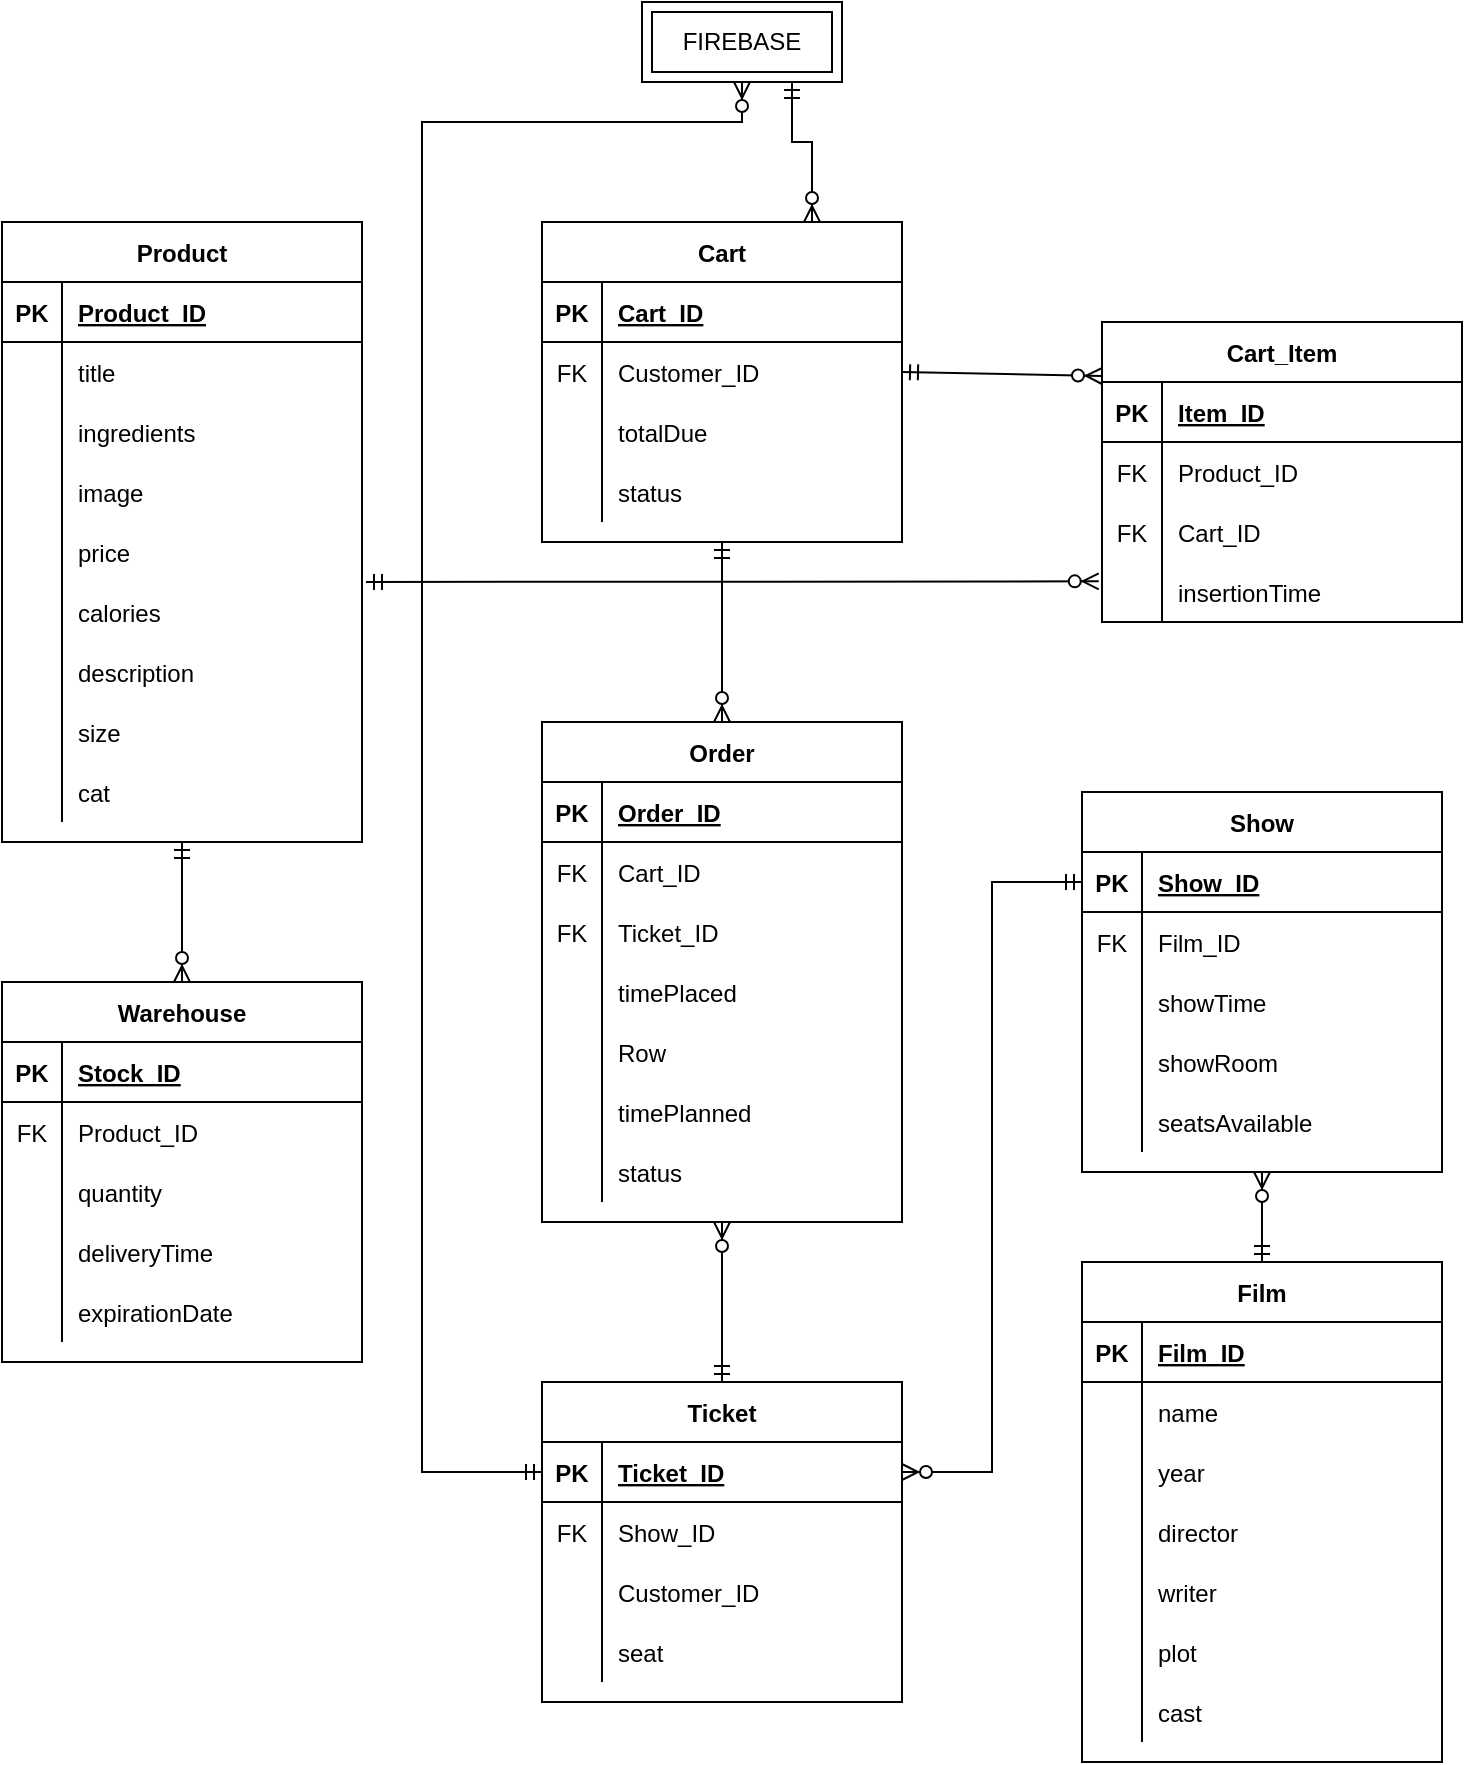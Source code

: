 <mxfile version="14.1.4" type="device"><diagram id="R2lEEEUBdFMjLlhIrx00" name="Page-1"><mxGraphModel dx="868" dy="449" grid="1" gridSize="10" guides="1" tooltips="1" connect="1" arrows="1" fold="1" page="1" pageScale="1" pageWidth="827" pageHeight="1169" math="0" shadow="0" extFonts="Permanent Marker^https://fonts.googleapis.com/css?family=Permanent+Marker"><root><mxCell id="0"/><mxCell id="1" parent="0"/><mxCell id="ehe8b1Yvi88VHSvhm_UK-1" value="Product" style="shape=table;startSize=30;container=1;collapsible=1;childLayout=tableLayout;fixedRows=1;rowLines=0;fontStyle=1;align=center;resizeLast=1;" parent="1" vertex="1"><mxGeometry x="60" y="140" width="180" height="310" as="geometry"/></mxCell><mxCell id="ehe8b1Yvi88VHSvhm_UK-2" value="" style="shape=partialRectangle;collapsible=0;dropTarget=0;pointerEvents=0;fillColor=none;top=0;left=0;bottom=1;right=0;points=[[0,0.5],[1,0.5]];portConstraint=eastwest;" parent="ehe8b1Yvi88VHSvhm_UK-1" vertex="1"><mxGeometry y="30" width="180" height="30" as="geometry"/></mxCell><mxCell id="ehe8b1Yvi88VHSvhm_UK-3" value="PK" style="shape=partialRectangle;connectable=0;fillColor=none;top=0;left=0;bottom=0;right=0;fontStyle=1;overflow=hidden;" parent="ehe8b1Yvi88VHSvhm_UK-2" vertex="1"><mxGeometry width="30" height="30" as="geometry"/></mxCell><mxCell id="ehe8b1Yvi88VHSvhm_UK-4" value="Product_ID" style="shape=partialRectangle;connectable=0;fillColor=none;top=0;left=0;bottom=0;right=0;align=left;spacingLeft=6;fontStyle=5;overflow=hidden;" parent="ehe8b1Yvi88VHSvhm_UK-2" vertex="1"><mxGeometry x="30" width="150" height="30" as="geometry"/></mxCell><mxCell id="ehe8b1Yvi88VHSvhm_UK-5" value="" style="shape=partialRectangle;collapsible=0;dropTarget=0;pointerEvents=0;fillColor=none;top=0;left=0;bottom=0;right=0;points=[[0,0.5],[1,0.5]];portConstraint=eastwest;" parent="ehe8b1Yvi88VHSvhm_UK-1" vertex="1"><mxGeometry y="60" width="180" height="30" as="geometry"/></mxCell><mxCell id="ehe8b1Yvi88VHSvhm_UK-6" value="" style="shape=partialRectangle;connectable=0;fillColor=none;top=0;left=0;bottom=0;right=0;editable=1;overflow=hidden;" parent="ehe8b1Yvi88VHSvhm_UK-5" vertex="1"><mxGeometry width="30" height="30" as="geometry"/></mxCell><mxCell id="ehe8b1Yvi88VHSvhm_UK-7" value="title" style="shape=partialRectangle;connectable=0;fillColor=none;top=0;left=0;bottom=0;right=0;align=left;spacingLeft=6;overflow=hidden;" parent="ehe8b1Yvi88VHSvhm_UK-5" vertex="1"><mxGeometry x="30" width="150" height="30" as="geometry"/></mxCell><mxCell id="ehe8b1Yvi88VHSvhm_UK-8" value="" style="shape=partialRectangle;collapsible=0;dropTarget=0;pointerEvents=0;fillColor=none;top=0;left=0;bottom=0;right=0;points=[[0,0.5],[1,0.5]];portConstraint=eastwest;" parent="ehe8b1Yvi88VHSvhm_UK-1" vertex="1"><mxGeometry y="90" width="180" height="30" as="geometry"/></mxCell><mxCell id="ehe8b1Yvi88VHSvhm_UK-9" value="" style="shape=partialRectangle;connectable=0;fillColor=none;top=0;left=0;bottom=0;right=0;editable=1;overflow=hidden;" parent="ehe8b1Yvi88VHSvhm_UK-8" vertex="1"><mxGeometry width="30" height="30" as="geometry"/></mxCell><mxCell id="ehe8b1Yvi88VHSvhm_UK-10" value="ingredients" style="shape=partialRectangle;connectable=0;fillColor=none;top=0;left=0;bottom=0;right=0;align=left;spacingLeft=6;overflow=hidden;" parent="ehe8b1Yvi88VHSvhm_UK-8" vertex="1"><mxGeometry x="30" width="150" height="30" as="geometry"/></mxCell><mxCell id="ehe8b1Yvi88VHSvhm_UK-11" value="" style="shape=partialRectangle;collapsible=0;dropTarget=0;pointerEvents=0;fillColor=none;top=0;left=0;bottom=0;right=0;points=[[0,0.5],[1,0.5]];portConstraint=eastwest;" parent="ehe8b1Yvi88VHSvhm_UK-1" vertex="1"><mxGeometry y="120" width="180" height="30" as="geometry"/></mxCell><mxCell id="ehe8b1Yvi88VHSvhm_UK-12" value="" style="shape=partialRectangle;connectable=0;fillColor=none;top=0;left=0;bottom=0;right=0;editable=1;overflow=hidden;" parent="ehe8b1Yvi88VHSvhm_UK-11" vertex="1"><mxGeometry width="30" height="30" as="geometry"/></mxCell><mxCell id="ehe8b1Yvi88VHSvhm_UK-13" value="image" style="shape=partialRectangle;connectable=0;fillColor=none;top=0;left=0;bottom=0;right=0;align=left;spacingLeft=6;overflow=hidden;" parent="ehe8b1Yvi88VHSvhm_UK-11" vertex="1"><mxGeometry x="30" width="150" height="30" as="geometry"/></mxCell><mxCell id="ehe8b1Yvi88VHSvhm_UK-18" value="" style="shape=partialRectangle;collapsible=0;dropTarget=0;pointerEvents=0;fillColor=none;top=0;left=0;bottom=0;right=0;points=[[0,0.5],[1,0.5]];portConstraint=eastwest;" parent="ehe8b1Yvi88VHSvhm_UK-1" vertex="1"><mxGeometry y="150" width="180" height="30" as="geometry"/></mxCell><mxCell id="ehe8b1Yvi88VHSvhm_UK-19" value="" style="shape=partialRectangle;connectable=0;fillColor=none;top=0;left=0;bottom=0;right=0;editable=1;overflow=hidden;" parent="ehe8b1Yvi88VHSvhm_UK-18" vertex="1"><mxGeometry width="30" height="30" as="geometry"/></mxCell><mxCell id="ehe8b1Yvi88VHSvhm_UK-20" value="price" style="shape=partialRectangle;connectable=0;fillColor=none;top=0;left=0;bottom=0;right=0;align=left;spacingLeft=6;overflow=hidden;" parent="ehe8b1Yvi88VHSvhm_UK-18" vertex="1"><mxGeometry x="30" width="150" height="30" as="geometry"/></mxCell><mxCell id="ehe8b1Yvi88VHSvhm_UK-14" value="" style="shape=partialRectangle;collapsible=0;dropTarget=0;pointerEvents=0;fillColor=none;top=0;left=0;bottom=0;right=0;points=[[0,0.5],[1,0.5]];portConstraint=eastwest;" parent="ehe8b1Yvi88VHSvhm_UK-1" vertex="1"><mxGeometry y="180" width="180" height="30" as="geometry"/></mxCell><mxCell id="ehe8b1Yvi88VHSvhm_UK-15" value="" style="shape=partialRectangle;connectable=0;fillColor=none;top=0;left=0;bottom=0;right=0;editable=1;overflow=hidden;" parent="ehe8b1Yvi88VHSvhm_UK-14" vertex="1"><mxGeometry width="30" height="30" as="geometry"/></mxCell><mxCell id="ehe8b1Yvi88VHSvhm_UK-16" value="calories" style="shape=partialRectangle;connectable=0;fillColor=none;top=0;left=0;bottom=0;right=0;align=left;spacingLeft=6;overflow=hidden;" parent="ehe8b1Yvi88VHSvhm_UK-14" vertex="1"><mxGeometry x="30" width="150" height="30" as="geometry"/></mxCell><mxCell id="ehe8b1Yvi88VHSvhm_UK-21" value="" style="shape=partialRectangle;collapsible=0;dropTarget=0;pointerEvents=0;fillColor=none;top=0;left=0;bottom=0;right=0;points=[[0,0.5],[1,0.5]];portConstraint=eastwest;" parent="ehe8b1Yvi88VHSvhm_UK-1" vertex="1"><mxGeometry y="210" width="180" height="30" as="geometry"/></mxCell><mxCell id="ehe8b1Yvi88VHSvhm_UK-22" value="" style="shape=partialRectangle;connectable=0;fillColor=none;top=0;left=0;bottom=0;right=0;editable=1;overflow=hidden;" parent="ehe8b1Yvi88VHSvhm_UK-21" vertex="1"><mxGeometry width="30" height="30" as="geometry"/></mxCell><mxCell id="ehe8b1Yvi88VHSvhm_UK-23" value="description" style="shape=partialRectangle;connectable=0;fillColor=none;top=0;left=0;bottom=0;right=0;align=left;spacingLeft=6;overflow=hidden;" parent="ehe8b1Yvi88VHSvhm_UK-21" vertex="1"><mxGeometry x="30" width="150" height="30" as="geometry"/></mxCell><mxCell id="ehe8b1Yvi88VHSvhm_UK-24" value="" style="shape=partialRectangle;collapsible=0;dropTarget=0;pointerEvents=0;fillColor=none;top=0;left=0;bottom=0;right=0;points=[[0,0.5],[1,0.5]];portConstraint=eastwest;" parent="ehe8b1Yvi88VHSvhm_UK-1" vertex="1"><mxGeometry y="240" width="180" height="30" as="geometry"/></mxCell><mxCell id="ehe8b1Yvi88VHSvhm_UK-25" value="" style="shape=partialRectangle;connectable=0;fillColor=none;top=0;left=0;bottom=0;right=0;editable=1;overflow=hidden;" parent="ehe8b1Yvi88VHSvhm_UK-24" vertex="1"><mxGeometry width="30" height="30" as="geometry"/></mxCell><mxCell id="ehe8b1Yvi88VHSvhm_UK-26" value="size" style="shape=partialRectangle;connectable=0;fillColor=none;top=0;left=0;bottom=0;right=0;align=left;spacingLeft=6;overflow=hidden;" parent="ehe8b1Yvi88VHSvhm_UK-24" vertex="1"><mxGeometry x="30" width="150" height="30" as="geometry"/></mxCell><mxCell id="ehe8b1Yvi88VHSvhm_UK-27" value="" style="shape=partialRectangle;collapsible=0;dropTarget=0;pointerEvents=0;fillColor=none;top=0;left=0;bottom=0;right=0;points=[[0,0.5],[1,0.5]];portConstraint=eastwest;" parent="ehe8b1Yvi88VHSvhm_UK-1" vertex="1"><mxGeometry y="270" width="180" height="30" as="geometry"/></mxCell><mxCell id="ehe8b1Yvi88VHSvhm_UK-28" value="" style="shape=partialRectangle;connectable=0;fillColor=none;top=0;left=0;bottom=0;right=0;editable=1;overflow=hidden;" parent="ehe8b1Yvi88VHSvhm_UK-27" vertex="1"><mxGeometry width="30" height="30" as="geometry"/></mxCell><mxCell id="ehe8b1Yvi88VHSvhm_UK-29" value="cat" style="shape=partialRectangle;connectable=0;fillColor=none;top=0;left=0;bottom=0;right=0;align=left;spacingLeft=6;overflow=hidden;" parent="ehe8b1Yvi88VHSvhm_UK-27" vertex="1"><mxGeometry x="30" width="150" height="30" as="geometry"/></mxCell><mxCell id="ehe8b1Yvi88VHSvhm_UK-204" style="edgeStyle=orthogonalEdgeStyle;rounded=0;orthogonalLoop=1;jettySize=auto;html=1;entryX=0;entryY=0.5;entryDx=0;entryDy=0;startArrow=ERzeroToMany;startFill=1;endArrow=ERmandOne;endFill=0;exitX=0.5;exitY=1;exitDx=0;exitDy=0;" parent="1" source="ehe8b1Yvi88VHSvhm_UK-46" target="ehe8b1Yvi88VHSvhm_UK-184" edge="1"><mxGeometry relative="1" as="geometry"><mxPoint x="430" y="40" as="sourcePoint"/><Array as="points"><mxPoint x="430" y="90"/><mxPoint x="270" y="90"/><mxPoint x="270" y="765"/></Array></mxGeometry></mxCell><mxCell id="LJdks08qrLCd1xh6YDBp-2" style="edgeStyle=orthogonalEdgeStyle;rounded=0;orthogonalLoop=1;jettySize=auto;html=1;exitX=0.75;exitY=1;exitDx=0;exitDy=0;entryX=0.75;entryY=0;entryDx=0;entryDy=0;strokeColor=#000000;startArrow=ERmandOne;startFill=0;endArrow=ERzeroToMany;endFill=1;" edge="1" parent="1" source="ehe8b1Yvi88VHSvhm_UK-46" target="ehe8b1Yvi88VHSvhm_UK-81"><mxGeometry relative="1" as="geometry"><Array as="points"><mxPoint x="455" y="100"/><mxPoint x="465" y="100"/></Array></mxGeometry></mxCell><mxCell id="ehe8b1Yvi88VHSvhm_UK-46" value="FIREBASE" style="shape=ext;margin=3;double=1;whiteSpace=wrap;html=1;align=center;" parent="1" vertex="1"><mxGeometry x="380" y="30" width="100" height="40" as="geometry"/></mxCell><mxCell id="ehe8b1Yvi88VHSvhm_UK-47" value="Warehouse" style="shape=table;startSize=30;container=1;collapsible=1;childLayout=tableLayout;fixedRows=1;rowLines=0;fontStyle=1;align=center;resizeLast=1;" parent="1" vertex="1"><mxGeometry x="60" y="520" width="180" height="190" as="geometry"/></mxCell><mxCell id="ehe8b1Yvi88VHSvhm_UK-48" value="" style="shape=partialRectangle;collapsible=0;dropTarget=0;pointerEvents=0;fillColor=none;top=0;left=0;bottom=1;right=0;points=[[0,0.5],[1,0.5]];portConstraint=eastwest;" parent="ehe8b1Yvi88VHSvhm_UK-47" vertex="1"><mxGeometry y="30" width="180" height="30" as="geometry"/></mxCell><mxCell id="ehe8b1Yvi88VHSvhm_UK-49" value="PK" style="shape=partialRectangle;connectable=0;fillColor=none;top=0;left=0;bottom=0;right=0;fontStyle=1;overflow=hidden;" parent="ehe8b1Yvi88VHSvhm_UK-48" vertex="1"><mxGeometry width="30" height="30" as="geometry"/></mxCell><mxCell id="ehe8b1Yvi88VHSvhm_UK-50" value="Stock_ID" style="shape=partialRectangle;connectable=0;fillColor=none;top=0;left=0;bottom=0;right=0;align=left;spacingLeft=6;fontStyle=5;overflow=hidden;" parent="ehe8b1Yvi88VHSvhm_UK-48" vertex="1"><mxGeometry x="30" width="150" height="30" as="geometry"/></mxCell><mxCell id="ehe8b1Yvi88VHSvhm_UK-65" value="" style="shape=partialRectangle;collapsible=0;dropTarget=0;pointerEvents=0;fillColor=none;top=0;left=0;bottom=0;right=0;points=[[0,0.5],[1,0.5]];portConstraint=eastwest;" parent="ehe8b1Yvi88VHSvhm_UK-47" vertex="1"><mxGeometry y="60" width="180" height="30" as="geometry"/></mxCell><mxCell id="ehe8b1Yvi88VHSvhm_UK-66" value="FK" style="shape=partialRectangle;connectable=0;fillColor=none;top=0;left=0;bottom=0;right=0;fontStyle=0;overflow=hidden;" parent="ehe8b1Yvi88VHSvhm_UK-65" vertex="1"><mxGeometry width="30" height="30" as="geometry"/></mxCell><mxCell id="ehe8b1Yvi88VHSvhm_UK-67" value="Product_ID" style="shape=partialRectangle;connectable=0;fillColor=none;top=0;left=0;bottom=0;right=0;align=left;spacingLeft=6;fontStyle=0;overflow=hidden;" parent="ehe8b1Yvi88VHSvhm_UK-65" vertex="1"><mxGeometry x="30" width="150" height="30" as="geometry"/></mxCell><mxCell id="ehe8b1Yvi88VHSvhm_UK-57" value="" style="shape=partialRectangle;collapsible=0;dropTarget=0;pointerEvents=0;fillColor=none;top=0;left=0;bottom=0;right=0;points=[[0,0.5],[1,0.5]];portConstraint=eastwest;" parent="ehe8b1Yvi88VHSvhm_UK-47" vertex="1"><mxGeometry y="90" width="180" height="30" as="geometry"/></mxCell><mxCell id="ehe8b1Yvi88VHSvhm_UK-58" value="" style="shape=partialRectangle;connectable=0;fillColor=none;top=0;left=0;bottom=0;right=0;editable=1;overflow=hidden;" parent="ehe8b1Yvi88VHSvhm_UK-57" vertex="1"><mxGeometry width="30" height="30" as="geometry"/></mxCell><mxCell id="ehe8b1Yvi88VHSvhm_UK-59" value="quantity" style="shape=partialRectangle;connectable=0;fillColor=none;top=0;left=0;bottom=0;right=0;align=left;spacingLeft=6;overflow=hidden;" parent="ehe8b1Yvi88VHSvhm_UK-57" vertex="1"><mxGeometry x="30" width="150" height="30" as="geometry"/></mxCell><mxCell id="ehe8b1Yvi88VHSvhm_UK-51" value="" style="shape=partialRectangle;collapsible=0;dropTarget=0;pointerEvents=0;fillColor=none;top=0;left=0;bottom=0;right=0;points=[[0,0.5],[1,0.5]];portConstraint=eastwest;" parent="ehe8b1Yvi88VHSvhm_UK-47" vertex="1"><mxGeometry y="120" width="180" height="30" as="geometry"/></mxCell><mxCell id="ehe8b1Yvi88VHSvhm_UK-52" value="" style="shape=partialRectangle;connectable=0;fillColor=none;top=0;left=0;bottom=0;right=0;editable=1;overflow=hidden;" parent="ehe8b1Yvi88VHSvhm_UK-51" vertex="1"><mxGeometry width="30" height="30" as="geometry"/></mxCell><mxCell id="ehe8b1Yvi88VHSvhm_UK-53" value="deliveryTime" style="shape=partialRectangle;connectable=0;fillColor=none;top=0;left=0;bottom=0;right=0;align=left;spacingLeft=6;overflow=hidden;" parent="ehe8b1Yvi88VHSvhm_UK-51" vertex="1"><mxGeometry x="30" width="150" height="30" as="geometry"/></mxCell><mxCell id="ehe8b1Yvi88VHSvhm_UK-54" value="" style="shape=partialRectangle;collapsible=0;dropTarget=0;pointerEvents=0;fillColor=none;top=0;left=0;bottom=0;right=0;points=[[0,0.5],[1,0.5]];portConstraint=eastwest;" parent="ehe8b1Yvi88VHSvhm_UK-47" vertex="1"><mxGeometry y="150" width="180" height="30" as="geometry"/></mxCell><mxCell id="ehe8b1Yvi88VHSvhm_UK-55" value="" style="shape=partialRectangle;connectable=0;fillColor=none;top=0;left=0;bottom=0;right=0;editable=1;overflow=hidden;" parent="ehe8b1Yvi88VHSvhm_UK-54" vertex="1"><mxGeometry width="30" height="30" as="geometry"/></mxCell><mxCell id="ehe8b1Yvi88VHSvhm_UK-56" value="expirationDate" style="shape=partialRectangle;connectable=0;fillColor=none;top=0;left=0;bottom=0;right=0;align=left;spacingLeft=6;overflow=hidden;" parent="ehe8b1Yvi88VHSvhm_UK-54" vertex="1"><mxGeometry x="30" width="150" height="30" as="geometry"/></mxCell><mxCell id="ehe8b1Yvi88VHSvhm_UK-68" value="Cart_Item" style="shape=table;startSize=30;container=1;collapsible=1;childLayout=tableLayout;fixedRows=1;rowLines=0;fontStyle=1;align=center;resizeLast=1;" parent="1" vertex="1"><mxGeometry x="610" y="190" width="180" height="150" as="geometry"/></mxCell><mxCell id="ehe8b1Yvi88VHSvhm_UK-69" value="" style="shape=partialRectangle;collapsible=0;dropTarget=0;pointerEvents=0;fillColor=none;top=0;left=0;bottom=1;right=0;points=[[0,0.5],[1,0.5]];portConstraint=eastwest;" parent="ehe8b1Yvi88VHSvhm_UK-68" vertex="1"><mxGeometry y="30" width="180" height="30" as="geometry"/></mxCell><mxCell id="ehe8b1Yvi88VHSvhm_UK-70" value="PK" style="shape=partialRectangle;connectable=0;fillColor=none;top=0;left=0;bottom=0;right=0;fontStyle=1;overflow=hidden;" parent="ehe8b1Yvi88VHSvhm_UK-69" vertex="1"><mxGeometry width="30" height="30" as="geometry"/></mxCell><mxCell id="ehe8b1Yvi88VHSvhm_UK-71" value="Item_ID" style="shape=partialRectangle;connectable=0;fillColor=none;top=0;left=0;bottom=0;right=0;align=left;spacingLeft=6;fontStyle=5;overflow=hidden;" parent="ehe8b1Yvi88VHSvhm_UK-69" vertex="1"><mxGeometry x="30" width="150" height="30" as="geometry"/></mxCell><mxCell id="ehe8b1Yvi88VHSvhm_UK-72" value="" style="shape=partialRectangle;collapsible=0;dropTarget=0;pointerEvents=0;fillColor=none;top=0;left=0;bottom=0;right=0;points=[[0,0.5],[1,0.5]];portConstraint=eastwest;" parent="ehe8b1Yvi88VHSvhm_UK-68" vertex="1"><mxGeometry y="60" width="180" height="30" as="geometry"/></mxCell><mxCell id="ehe8b1Yvi88VHSvhm_UK-73" value="FK" style="shape=partialRectangle;connectable=0;fillColor=none;top=0;left=0;bottom=0;right=0;editable=1;overflow=hidden;" parent="ehe8b1Yvi88VHSvhm_UK-72" vertex="1"><mxGeometry width="30" height="30" as="geometry"/></mxCell><mxCell id="ehe8b1Yvi88VHSvhm_UK-74" value="Product_ID" style="shape=partialRectangle;connectable=0;fillColor=none;top=0;left=0;bottom=0;right=0;align=left;spacingLeft=6;overflow=hidden;" parent="ehe8b1Yvi88VHSvhm_UK-72" vertex="1"><mxGeometry x="30" width="150" height="30" as="geometry"/></mxCell><mxCell id="ehe8b1Yvi88VHSvhm_UK-75" value="" style="shape=partialRectangle;collapsible=0;dropTarget=0;pointerEvents=0;fillColor=none;top=0;left=0;bottom=0;right=0;points=[[0,0.5],[1,0.5]];portConstraint=eastwest;" parent="ehe8b1Yvi88VHSvhm_UK-68" vertex="1"><mxGeometry y="90" width="180" height="30" as="geometry"/></mxCell><mxCell id="ehe8b1Yvi88VHSvhm_UK-76" value="FK" style="shape=partialRectangle;connectable=0;fillColor=none;top=0;left=0;bottom=0;right=0;editable=1;overflow=hidden;" parent="ehe8b1Yvi88VHSvhm_UK-75" vertex="1"><mxGeometry width="30" height="30" as="geometry"/></mxCell><mxCell id="ehe8b1Yvi88VHSvhm_UK-77" value="Cart_ID" style="shape=partialRectangle;connectable=0;fillColor=none;top=0;left=0;bottom=0;right=0;align=left;spacingLeft=6;overflow=hidden;" parent="ehe8b1Yvi88VHSvhm_UK-75" vertex="1"><mxGeometry x="30" width="150" height="30" as="geometry"/></mxCell><mxCell id="ehe8b1Yvi88VHSvhm_UK-78" value="" style="shape=partialRectangle;collapsible=0;dropTarget=0;pointerEvents=0;fillColor=none;top=0;left=0;bottom=0;right=0;points=[[0,0.5],[1,0.5]];portConstraint=eastwest;" parent="ehe8b1Yvi88VHSvhm_UK-68" vertex="1"><mxGeometry y="120" width="180" height="30" as="geometry"/></mxCell><mxCell id="ehe8b1Yvi88VHSvhm_UK-79" value="" style="shape=partialRectangle;connectable=0;fillColor=none;top=0;left=0;bottom=0;right=0;editable=1;overflow=hidden;" parent="ehe8b1Yvi88VHSvhm_UK-78" vertex="1"><mxGeometry width="30" height="30" as="geometry"/></mxCell><mxCell id="ehe8b1Yvi88VHSvhm_UK-80" value="insertionTime" style="shape=partialRectangle;connectable=0;fillColor=none;top=0;left=0;bottom=0;right=0;align=left;spacingLeft=6;overflow=hidden;" parent="ehe8b1Yvi88VHSvhm_UK-78" vertex="1"><mxGeometry x="30" width="150" height="30" as="geometry"/></mxCell><mxCell id="ehe8b1Yvi88VHSvhm_UK-129" style="edgeStyle=none;rounded=0;orthogonalLoop=1;jettySize=auto;html=1;exitX=0.5;exitY=1;exitDx=0;exitDy=0;entryX=0.5;entryY=0;entryDx=0;entryDy=0;startArrow=ERmandOne;startFill=0;endArrow=ERzeroToMany;endFill=1;" parent="1" source="ehe8b1Yvi88VHSvhm_UK-81" target="ehe8b1Yvi88VHSvhm_UK-116" edge="1"><mxGeometry relative="1" as="geometry"/></mxCell><mxCell id="ehe8b1Yvi88VHSvhm_UK-81" value="Cart" style="shape=table;startSize=30;container=1;collapsible=1;childLayout=tableLayout;fixedRows=1;rowLines=0;fontStyle=1;align=center;resizeLast=1;" parent="1" vertex="1"><mxGeometry x="330" y="140" width="180" height="160" as="geometry"/></mxCell><mxCell id="ehe8b1Yvi88VHSvhm_UK-82" value="" style="shape=partialRectangle;collapsible=0;dropTarget=0;pointerEvents=0;fillColor=none;top=0;left=0;bottom=1;right=0;points=[[0,0.5],[1,0.5]];portConstraint=eastwest;" parent="ehe8b1Yvi88VHSvhm_UK-81" vertex="1"><mxGeometry y="30" width="180" height="30" as="geometry"/></mxCell><mxCell id="ehe8b1Yvi88VHSvhm_UK-83" value="PK" style="shape=partialRectangle;connectable=0;fillColor=none;top=0;left=0;bottom=0;right=0;fontStyle=1;overflow=hidden;" parent="ehe8b1Yvi88VHSvhm_UK-82" vertex="1"><mxGeometry width="30" height="30" as="geometry"/></mxCell><mxCell id="ehe8b1Yvi88VHSvhm_UK-84" value="Cart_ID" style="shape=partialRectangle;connectable=0;fillColor=none;top=0;left=0;bottom=0;right=0;align=left;spacingLeft=6;fontStyle=5;overflow=hidden;" parent="ehe8b1Yvi88VHSvhm_UK-82" vertex="1"><mxGeometry x="30" width="150" height="30" as="geometry"/></mxCell><mxCell id="ehe8b1Yvi88VHSvhm_UK-85" value="" style="shape=partialRectangle;collapsible=0;dropTarget=0;pointerEvents=0;fillColor=none;top=0;left=0;bottom=0;right=0;points=[[0,0.5],[1,0.5]];portConstraint=eastwest;" parent="ehe8b1Yvi88VHSvhm_UK-81" vertex="1"><mxGeometry y="60" width="180" height="30" as="geometry"/></mxCell><mxCell id="ehe8b1Yvi88VHSvhm_UK-86" value="FK" style="shape=partialRectangle;connectable=0;fillColor=none;top=0;left=0;bottom=0;right=0;editable=1;overflow=hidden;" parent="ehe8b1Yvi88VHSvhm_UK-85" vertex="1"><mxGeometry width="30" height="30" as="geometry"/></mxCell><mxCell id="ehe8b1Yvi88VHSvhm_UK-87" value="Customer_ID" style="shape=partialRectangle;connectable=0;fillColor=none;top=0;left=0;bottom=0;right=0;align=left;spacingLeft=6;overflow=hidden;" parent="ehe8b1Yvi88VHSvhm_UK-85" vertex="1"><mxGeometry x="30" width="150" height="30" as="geometry"/></mxCell><mxCell id="ehe8b1Yvi88VHSvhm_UK-88" value="" style="shape=partialRectangle;collapsible=0;dropTarget=0;pointerEvents=0;fillColor=none;top=0;left=0;bottom=0;right=0;points=[[0,0.5],[1,0.5]];portConstraint=eastwest;" parent="ehe8b1Yvi88VHSvhm_UK-81" vertex="1"><mxGeometry y="90" width="180" height="30" as="geometry"/></mxCell><mxCell id="ehe8b1Yvi88VHSvhm_UK-89" value="" style="shape=partialRectangle;connectable=0;fillColor=none;top=0;left=0;bottom=0;right=0;editable=1;overflow=hidden;" parent="ehe8b1Yvi88VHSvhm_UK-88" vertex="1"><mxGeometry width="30" height="30" as="geometry"/></mxCell><mxCell id="ehe8b1Yvi88VHSvhm_UK-90" value="totalDue" style="shape=partialRectangle;connectable=0;fillColor=none;top=0;left=0;bottom=0;right=0;align=left;spacingLeft=6;overflow=hidden;" parent="ehe8b1Yvi88VHSvhm_UK-88" vertex="1"><mxGeometry x="30" width="150" height="30" as="geometry"/></mxCell><mxCell id="ehe8b1Yvi88VHSvhm_UK-91" value="" style="shape=partialRectangle;collapsible=0;dropTarget=0;pointerEvents=0;fillColor=none;top=0;left=0;bottom=0;right=0;points=[[0,0.5],[1,0.5]];portConstraint=eastwest;" parent="ehe8b1Yvi88VHSvhm_UK-81" vertex="1"><mxGeometry y="120" width="180" height="30" as="geometry"/></mxCell><mxCell id="ehe8b1Yvi88VHSvhm_UK-92" value="" style="shape=partialRectangle;connectable=0;fillColor=none;top=0;left=0;bottom=0;right=0;editable=1;overflow=hidden;" parent="ehe8b1Yvi88VHSvhm_UK-91" vertex="1"><mxGeometry width="30" height="30" as="geometry"/></mxCell><mxCell id="ehe8b1Yvi88VHSvhm_UK-93" value="status" style="shape=partialRectangle;connectable=0;fillColor=none;top=0;left=0;bottom=0;right=0;align=left;spacingLeft=6;overflow=hidden;" parent="ehe8b1Yvi88VHSvhm_UK-91" vertex="1"><mxGeometry x="30" width="150" height="30" as="geometry"/></mxCell><mxCell id="ehe8b1Yvi88VHSvhm_UK-114" style="edgeStyle=none;rounded=0;orthogonalLoop=1;jettySize=auto;html=1;exitX=1;exitY=0.5;exitDx=0;exitDy=0;entryX=0;entryY=0.18;entryDx=0;entryDy=0;startArrow=ERmandOne;startFill=0;endArrow=ERzeroToMany;endFill=1;entryPerimeter=0;" parent="1" source="ehe8b1Yvi88VHSvhm_UK-85" target="ehe8b1Yvi88VHSvhm_UK-68" edge="1"><mxGeometry relative="1" as="geometry"><Array as="points"/></mxGeometry></mxCell><mxCell id="ehe8b1Yvi88VHSvhm_UK-115" style="edgeStyle=none;rounded=0;orthogonalLoop=1;jettySize=auto;html=1;entryX=0.5;entryY=0;entryDx=0;entryDy=0;startArrow=ERmandOne;startFill=0;endArrow=ERzeroToMany;endFill=1;exitX=0.5;exitY=1;exitDx=0;exitDy=0;" parent="1" source="ehe8b1Yvi88VHSvhm_UK-1" target="ehe8b1Yvi88VHSvhm_UK-47" edge="1"><mxGeometry relative="1" as="geometry"><mxPoint x="140" y="450" as="sourcePoint"/><mxPoint x="230" y="480" as="targetPoint"/></mxGeometry></mxCell><mxCell id="ehe8b1Yvi88VHSvhm_UK-203" style="edgeStyle=orthogonalEdgeStyle;curved=1;rounded=0;orthogonalLoop=1;jettySize=auto;html=1;exitX=0.5;exitY=1;exitDx=0;exitDy=0;entryX=0.5;entryY=0;entryDx=0;entryDy=0;startArrow=ERzeroToMany;startFill=1;endArrow=ERmandOne;endFill=0;fontColor=#FF3333;labelBorderColor=#FF3333;fillColor=#f8cecc;" parent="1" source="ehe8b1Yvi88VHSvhm_UK-116" target="ehe8b1Yvi88VHSvhm_UK-183" edge="1"><mxGeometry relative="1" as="geometry"/></mxCell><mxCell id="ehe8b1Yvi88VHSvhm_UK-116" value="Order" style="shape=table;startSize=30;container=1;collapsible=1;childLayout=tableLayout;fixedRows=1;rowLines=0;fontStyle=1;align=center;resizeLast=1;" parent="1" vertex="1"><mxGeometry x="330" y="390" width="180" height="250" as="geometry"/></mxCell><mxCell id="ehe8b1Yvi88VHSvhm_UK-117" value="" style="shape=partialRectangle;collapsible=0;dropTarget=0;pointerEvents=0;fillColor=none;top=0;left=0;bottom=1;right=0;points=[[0,0.5],[1,0.5]];portConstraint=eastwest;" parent="ehe8b1Yvi88VHSvhm_UK-116" vertex="1"><mxGeometry y="30" width="180" height="30" as="geometry"/></mxCell><mxCell id="ehe8b1Yvi88VHSvhm_UK-118" value="PK" style="shape=partialRectangle;connectable=0;fillColor=none;top=0;left=0;bottom=0;right=0;fontStyle=1;overflow=hidden;" parent="ehe8b1Yvi88VHSvhm_UK-117" vertex="1"><mxGeometry width="30" height="30" as="geometry"/></mxCell><mxCell id="ehe8b1Yvi88VHSvhm_UK-119" value="Order_ID" style="shape=partialRectangle;connectable=0;fillColor=none;top=0;left=0;bottom=0;right=0;align=left;spacingLeft=6;fontStyle=5;overflow=hidden;" parent="ehe8b1Yvi88VHSvhm_UK-117" vertex="1"><mxGeometry x="30" width="150" height="30" as="geometry"/></mxCell><mxCell id="ehe8b1Yvi88VHSvhm_UK-120" value="" style="shape=partialRectangle;collapsible=0;dropTarget=0;pointerEvents=0;fillColor=none;top=0;left=0;bottom=0;right=0;points=[[0,0.5],[1,0.5]];portConstraint=eastwest;" parent="ehe8b1Yvi88VHSvhm_UK-116" vertex="1"><mxGeometry y="60" width="180" height="30" as="geometry"/></mxCell><mxCell id="ehe8b1Yvi88VHSvhm_UK-121" value="FK" style="shape=partialRectangle;connectable=0;fillColor=none;top=0;left=0;bottom=0;right=0;editable=1;overflow=hidden;" parent="ehe8b1Yvi88VHSvhm_UK-120" vertex="1"><mxGeometry width="30" height="30" as="geometry"/></mxCell><mxCell id="ehe8b1Yvi88VHSvhm_UK-122" value="Cart_ID" style="shape=partialRectangle;connectable=0;fillColor=none;top=0;left=0;bottom=0;right=0;align=left;spacingLeft=6;overflow=hidden;" parent="ehe8b1Yvi88VHSvhm_UK-120" vertex="1"><mxGeometry x="30" width="150" height="30" as="geometry"/></mxCell><mxCell id="ehe8b1Yvi88VHSvhm_UK-140" value="" style="shape=partialRectangle;collapsible=0;dropTarget=0;pointerEvents=0;fillColor=none;top=0;left=0;bottom=0;right=0;points=[[0,0.5],[1,0.5]];portConstraint=eastwest;" parent="ehe8b1Yvi88VHSvhm_UK-116" vertex="1"><mxGeometry y="90" width="180" height="30" as="geometry"/></mxCell><mxCell id="ehe8b1Yvi88VHSvhm_UK-141" value="FK" style="shape=partialRectangle;connectable=0;fillColor=none;top=0;left=0;bottom=0;right=0;editable=1;overflow=hidden;" parent="ehe8b1Yvi88VHSvhm_UK-140" vertex="1"><mxGeometry width="30" height="30" as="geometry"/></mxCell><mxCell id="ehe8b1Yvi88VHSvhm_UK-142" value="Ticket_ID" style="shape=partialRectangle;connectable=0;fillColor=none;top=0;left=0;bottom=0;right=0;align=left;spacingLeft=6;overflow=hidden;" parent="ehe8b1Yvi88VHSvhm_UK-140" vertex="1"><mxGeometry x="30" width="150" height="30" as="geometry"/></mxCell><mxCell id="ehe8b1Yvi88VHSvhm_UK-123" value="" style="shape=partialRectangle;collapsible=0;dropTarget=0;pointerEvents=0;fillColor=none;top=0;left=0;bottom=0;right=0;points=[[0,0.5],[1,0.5]];portConstraint=eastwest;" parent="ehe8b1Yvi88VHSvhm_UK-116" vertex="1"><mxGeometry y="120" width="180" height="30" as="geometry"/></mxCell><mxCell id="ehe8b1Yvi88VHSvhm_UK-124" value="" style="shape=partialRectangle;connectable=0;fillColor=none;top=0;left=0;bottom=0;right=0;editable=1;overflow=hidden;" parent="ehe8b1Yvi88VHSvhm_UK-123" vertex="1"><mxGeometry width="30" height="30" as="geometry"/></mxCell><mxCell id="ehe8b1Yvi88VHSvhm_UK-125" value="timePlaced" style="shape=partialRectangle;connectable=0;fillColor=none;top=0;left=0;bottom=0;right=0;align=left;spacingLeft=6;overflow=hidden;" parent="ehe8b1Yvi88VHSvhm_UK-123" vertex="1"><mxGeometry x="30" width="150" height="30" as="geometry"/></mxCell><mxCell id="ehe8b1Yvi88VHSvhm_UK-180" value="" style="shape=partialRectangle;collapsible=0;dropTarget=0;pointerEvents=0;fillColor=none;top=0;left=0;bottom=0;right=0;points=[[0,0.5],[1,0.5]];portConstraint=eastwest;" parent="ehe8b1Yvi88VHSvhm_UK-116" vertex="1"><mxGeometry y="150" width="180" height="30" as="geometry"/></mxCell><mxCell id="ehe8b1Yvi88VHSvhm_UK-181" value="" style="shape=partialRectangle;connectable=0;fillColor=none;top=0;left=0;bottom=0;right=0;editable=1;overflow=hidden;" parent="ehe8b1Yvi88VHSvhm_UK-180" vertex="1"><mxGeometry width="30" height="30" as="geometry"/></mxCell><mxCell id="ehe8b1Yvi88VHSvhm_UK-182" value="Row" style="shape=partialRectangle;connectable=0;fillColor=none;top=0;left=0;bottom=0;right=0;align=left;spacingLeft=6;overflow=hidden;" parent="ehe8b1Yvi88VHSvhm_UK-180" vertex="1"><mxGeometry x="30" width="150" height="30" as="geometry"/></mxCell><mxCell id="ehe8b1Yvi88VHSvhm_UK-137" value="" style="shape=partialRectangle;collapsible=0;dropTarget=0;pointerEvents=0;fillColor=none;top=0;left=0;bottom=0;right=0;points=[[0,0.5],[1,0.5]];portConstraint=eastwest;" parent="ehe8b1Yvi88VHSvhm_UK-116" vertex="1"><mxGeometry y="180" width="180" height="30" as="geometry"/></mxCell><mxCell id="ehe8b1Yvi88VHSvhm_UK-138" value="" style="shape=partialRectangle;connectable=0;fillColor=none;top=0;left=0;bottom=0;right=0;editable=1;overflow=hidden;" parent="ehe8b1Yvi88VHSvhm_UK-137" vertex="1"><mxGeometry width="30" height="30" as="geometry"/></mxCell><mxCell id="ehe8b1Yvi88VHSvhm_UK-139" value="timePlanned" style="shape=partialRectangle;connectable=0;fillColor=none;top=0;left=0;bottom=0;right=0;align=left;spacingLeft=6;overflow=hidden;" parent="ehe8b1Yvi88VHSvhm_UK-137" vertex="1"><mxGeometry x="30" width="150" height="30" as="geometry"/></mxCell><mxCell id="ehe8b1Yvi88VHSvhm_UK-126" value="" style="shape=partialRectangle;collapsible=0;dropTarget=0;pointerEvents=0;fillColor=none;top=0;left=0;bottom=0;right=0;points=[[0,0.5],[1,0.5]];portConstraint=eastwest;" parent="ehe8b1Yvi88VHSvhm_UK-116" vertex="1"><mxGeometry y="210" width="180" height="30" as="geometry"/></mxCell><mxCell id="ehe8b1Yvi88VHSvhm_UK-127" value="" style="shape=partialRectangle;connectable=0;fillColor=none;top=0;left=0;bottom=0;right=0;editable=1;overflow=hidden;" parent="ehe8b1Yvi88VHSvhm_UK-126" vertex="1"><mxGeometry width="30" height="30" as="geometry"/></mxCell><mxCell id="ehe8b1Yvi88VHSvhm_UK-128" value="status" style="shape=partialRectangle;connectable=0;fillColor=none;top=0;left=0;bottom=0;right=0;align=left;spacingLeft=6;overflow=hidden;" parent="ehe8b1Yvi88VHSvhm_UK-126" vertex="1"><mxGeometry x="30" width="150" height="30" as="geometry"/></mxCell><mxCell id="ehe8b1Yvi88VHSvhm_UK-179" style="edgeStyle=none;rounded=0;orthogonalLoop=1;jettySize=auto;html=1;exitX=0.5;exitY=1;exitDx=0;exitDy=0;entryX=0.5;entryY=0;entryDx=0;entryDy=0;startArrow=ERzeroToMany;startFill=1;endArrow=ERmandOne;endFill=0;" parent="1" source="ehe8b1Yvi88VHSvhm_UK-143" target="ehe8b1Yvi88VHSvhm_UK-157" edge="1"><mxGeometry relative="1" as="geometry"/></mxCell><mxCell id="ehe8b1Yvi88VHSvhm_UK-143" value="Show" style="shape=table;startSize=30;container=1;collapsible=1;childLayout=tableLayout;fixedRows=1;rowLines=0;fontStyle=1;align=center;resizeLast=1;" parent="1" vertex="1"><mxGeometry x="600" y="425" width="180" height="190" as="geometry"/></mxCell><mxCell id="ehe8b1Yvi88VHSvhm_UK-144" value="" style="shape=partialRectangle;collapsible=0;dropTarget=0;pointerEvents=0;fillColor=none;top=0;left=0;bottom=1;right=0;points=[[0,0.5],[1,0.5]];portConstraint=eastwest;" parent="ehe8b1Yvi88VHSvhm_UK-143" vertex="1"><mxGeometry y="30" width="180" height="30" as="geometry"/></mxCell><mxCell id="ehe8b1Yvi88VHSvhm_UK-145" value="PK" style="shape=partialRectangle;connectable=0;fillColor=none;top=0;left=0;bottom=0;right=0;fontStyle=1;overflow=hidden;" parent="ehe8b1Yvi88VHSvhm_UK-144" vertex="1"><mxGeometry width="30" height="30" as="geometry"/></mxCell><mxCell id="ehe8b1Yvi88VHSvhm_UK-146" value="Show_ID" style="shape=partialRectangle;connectable=0;fillColor=none;top=0;left=0;bottom=0;right=0;align=left;spacingLeft=6;fontStyle=5;overflow=hidden;" parent="ehe8b1Yvi88VHSvhm_UK-144" vertex="1"><mxGeometry x="30" width="150" height="30" as="geometry"/></mxCell><mxCell id="ehe8b1Yvi88VHSvhm_UK-147" value="" style="shape=partialRectangle;collapsible=0;dropTarget=0;pointerEvents=0;fillColor=none;top=0;left=0;bottom=0;right=0;points=[[0,0.5],[1,0.5]];portConstraint=eastwest;" parent="ehe8b1Yvi88VHSvhm_UK-143" vertex="1"><mxGeometry y="60" width="180" height="30" as="geometry"/></mxCell><mxCell id="ehe8b1Yvi88VHSvhm_UK-148" value="FK" style="shape=partialRectangle;connectable=0;fillColor=none;top=0;left=0;bottom=0;right=0;editable=1;overflow=hidden;" parent="ehe8b1Yvi88VHSvhm_UK-147" vertex="1"><mxGeometry width="30" height="30" as="geometry"/></mxCell><mxCell id="ehe8b1Yvi88VHSvhm_UK-149" value="Film_ID" style="shape=partialRectangle;connectable=0;fillColor=none;top=0;left=0;bottom=0;right=0;align=left;spacingLeft=6;overflow=hidden;" parent="ehe8b1Yvi88VHSvhm_UK-147" vertex="1"><mxGeometry x="30" width="150" height="30" as="geometry"/></mxCell><mxCell id="ehe8b1Yvi88VHSvhm_UK-150" value="" style="shape=partialRectangle;collapsible=0;dropTarget=0;pointerEvents=0;fillColor=none;top=0;left=0;bottom=0;right=0;points=[[0,0.5],[1,0.5]];portConstraint=eastwest;" parent="ehe8b1Yvi88VHSvhm_UK-143" vertex="1"><mxGeometry y="90" width="180" height="30" as="geometry"/></mxCell><mxCell id="ehe8b1Yvi88VHSvhm_UK-151" value="" style="shape=partialRectangle;connectable=0;fillColor=none;top=0;left=0;bottom=0;right=0;editable=1;overflow=hidden;" parent="ehe8b1Yvi88VHSvhm_UK-150" vertex="1"><mxGeometry width="30" height="30" as="geometry"/></mxCell><mxCell id="ehe8b1Yvi88VHSvhm_UK-152" value="showTime" style="shape=partialRectangle;connectable=0;fillColor=none;top=0;left=0;bottom=0;right=0;align=left;spacingLeft=6;overflow=hidden;" parent="ehe8b1Yvi88VHSvhm_UK-150" vertex="1"><mxGeometry x="30" width="150" height="30" as="geometry"/></mxCell><mxCell id="ehe8b1Yvi88VHSvhm_UK-153" value="" style="shape=partialRectangle;collapsible=0;dropTarget=0;pointerEvents=0;fillColor=none;top=0;left=0;bottom=0;right=0;points=[[0,0.5],[1,0.5]];portConstraint=eastwest;" parent="ehe8b1Yvi88VHSvhm_UK-143" vertex="1"><mxGeometry y="120" width="180" height="30" as="geometry"/></mxCell><mxCell id="ehe8b1Yvi88VHSvhm_UK-154" value="" style="shape=partialRectangle;connectable=0;fillColor=none;top=0;left=0;bottom=0;right=0;editable=1;overflow=hidden;" parent="ehe8b1Yvi88VHSvhm_UK-153" vertex="1"><mxGeometry width="30" height="30" as="geometry"/></mxCell><mxCell id="ehe8b1Yvi88VHSvhm_UK-155" value="showRoom" style="shape=partialRectangle;connectable=0;fillColor=none;top=0;left=0;bottom=0;right=0;align=left;spacingLeft=6;overflow=hidden;" parent="ehe8b1Yvi88VHSvhm_UK-153" vertex="1"><mxGeometry x="30" width="150" height="30" as="geometry"/></mxCell><mxCell id="ehe8b1Yvi88VHSvhm_UK-199" value="" style="shape=partialRectangle;collapsible=0;dropTarget=0;pointerEvents=0;fillColor=none;top=0;left=0;bottom=0;right=0;points=[[0,0.5],[1,0.5]];portConstraint=eastwest;" parent="ehe8b1Yvi88VHSvhm_UK-143" vertex="1"><mxGeometry y="150" width="180" height="30" as="geometry"/></mxCell><mxCell id="ehe8b1Yvi88VHSvhm_UK-200" value="" style="shape=partialRectangle;connectable=0;fillColor=none;top=0;left=0;bottom=0;right=0;editable=1;overflow=hidden;" parent="ehe8b1Yvi88VHSvhm_UK-199" vertex="1"><mxGeometry width="30" height="30" as="geometry"/></mxCell><mxCell id="ehe8b1Yvi88VHSvhm_UK-201" value="seatsAvailable" style="shape=partialRectangle;connectable=0;fillColor=none;top=0;left=0;bottom=0;right=0;align=left;spacingLeft=6;overflow=hidden;" parent="ehe8b1Yvi88VHSvhm_UK-199" vertex="1"><mxGeometry x="30" width="150" height="30" as="geometry"/></mxCell><mxCell id="ehe8b1Yvi88VHSvhm_UK-157" value="Film" style="shape=table;startSize=30;container=1;collapsible=1;childLayout=tableLayout;fixedRows=1;rowLines=0;fontStyle=1;align=center;resizeLast=1;" parent="1" vertex="1"><mxGeometry x="600" y="660" width="180" height="250" as="geometry"/></mxCell><mxCell id="ehe8b1Yvi88VHSvhm_UK-158" value="" style="shape=partialRectangle;collapsible=0;dropTarget=0;pointerEvents=0;fillColor=none;top=0;left=0;bottom=1;right=0;points=[[0,0.5],[1,0.5]];portConstraint=eastwest;" parent="ehe8b1Yvi88VHSvhm_UK-157" vertex="1"><mxGeometry y="30" width="180" height="30" as="geometry"/></mxCell><mxCell id="ehe8b1Yvi88VHSvhm_UK-159" value="PK" style="shape=partialRectangle;connectable=0;fillColor=none;top=0;left=0;bottom=0;right=0;fontStyle=1;overflow=hidden;" parent="ehe8b1Yvi88VHSvhm_UK-158" vertex="1"><mxGeometry width="30" height="30" as="geometry"/></mxCell><mxCell id="ehe8b1Yvi88VHSvhm_UK-160" value="Film_ID" style="shape=partialRectangle;connectable=0;fillColor=none;top=0;left=0;bottom=0;right=0;align=left;spacingLeft=6;fontStyle=5;overflow=hidden;" parent="ehe8b1Yvi88VHSvhm_UK-158" vertex="1"><mxGeometry x="30" width="150" height="30" as="geometry"/></mxCell><mxCell id="ehe8b1Yvi88VHSvhm_UK-161" value="" style="shape=partialRectangle;collapsible=0;dropTarget=0;pointerEvents=0;fillColor=none;top=0;left=0;bottom=0;right=0;points=[[0,0.5],[1,0.5]];portConstraint=eastwest;" parent="ehe8b1Yvi88VHSvhm_UK-157" vertex="1"><mxGeometry y="60" width="180" height="30" as="geometry"/></mxCell><mxCell id="ehe8b1Yvi88VHSvhm_UK-162" value="" style="shape=partialRectangle;connectable=0;fillColor=none;top=0;left=0;bottom=0;right=0;editable=1;overflow=hidden;" parent="ehe8b1Yvi88VHSvhm_UK-161" vertex="1"><mxGeometry width="30" height="30" as="geometry"/></mxCell><mxCell id="ehe8b1Yvi88VHSvhm_UK-163" value="name" style="shape=partialRectangle;connectable=0;fillColor=none;top=0;left=0;bottom=0;right=0;align=left;spacingLeft=6;overflow=hidden;" parent="ehe8b1Yvi88VHSvhm_UK-161" vertex="1"><mxGeometry x="30" width="150" height="30" as="geometry"/></mxCell><mxCell id="ehe8b1Yvi88VHSvhm_UK-164" value="" style="shape=partialRectangle;collapsible=0;dropTarget=0;pointerEvents=0;fillColor=none;top=0;left=0;bottom=0;right=0;points=[[0,0.5],[1,0.5]];portConstraint=eastwest;" parent="ehe8b1Yvi88VHSvhm_UK-157" vertex="1"><mxGeometry y="90" width="180" height="30" as="geometry"/></mxCell><mxCell id="ehe8b1Yvi88VHSvhm_UK-165" value="" style="shape=partialRectangle;connectable=0;fillColor=none;top=0;left=0;bottom=0;right=0;editable=1;overflow=hidden;" parent="ehe8b1Yvi88VHSvhm_UK-164" vertex="1"><mxGeometry width="30" height="30" as="geometry"/></mxCell><mxCell id="ehe8b1Yvi88VHSvhm_UK-166" value="year" style="shape=partialRectangle;connectable=0;fillColor=none;top=0;left=0;bottom=0;right=0;align=left;spacingLeft=6;overflow=hidden;" parent="ehe8b1Yvi88VHSvhm_UK-164" vertex="1"><mxGeometry x="30" width="150" height="30" as="geometry"/></mxCell><mxCell id="ehe8b1Yvi88VHSvhm_UK-167" value="" style="shape=partialRectangle;collapsible=0;dropTarget=0;pointerEvents=0;fillColor=none;top=0;left=0;bottom=0;right=0;points=[[0,0.5],[1,0.5]];portConstraint=eastwest;" parent="ehe8b1Yvi88VHSvhm_UK-157" vertex="1"><mxGeometry y="120" width="180" height="30" as="geometry"/></mxCell><mxCell id="ehe8b1Yvi88VHSvhm_UK-168" value="" style="shape=partialRectangle;connectable=0;fillColor=none;top=0;left=0;bottom=0;right=0;editable=1;overflow=hidden;" parent="ehe8b1Yvi88VHSvhm_UK-167" vertex="1"><mxGeometry width="30" height="30" as="geometry"/></mxCell><mxCell id="ehe8b1Yvi88VHSvhm_UK-169" value="director" style="shape=partialRectangle;connectable=0;fillColor=none;top=0;left=0;bottom=0;right=0;align=left;spacingLeft=6;overflow=hidden;" parent="ehe8b1Yvi88VHSvhm_UK-167" vertex="1"><mxGeometry x="30" width="150" height="30" as="geometry"/></mxCell><mxCell id="ehe8b1Yvi88VHSvhm_UK-170" value="" style="shape=partialRectangle;collapsible=0;dropTarget=0;pointerEvents=0;fillColor=none;top=0;left=0;bottom=0;right=0;points=[[0,0.5],[1,0.5]];portConstraint=eastwest;" parent="ehe8b1Yvi88VHSvhm_UK-157" vertex="1"><mxGeometry y="150" width="180" height="30" as="geometry"/></mxCell><mxCell id="ehe8b1Yvi88VHSvhm_UK-171" value="" style="shape=partialRectangle;connectable=0;fillColor=none;top=0;left=0;bottom=0;right=0;editable=1;overflow=hidden;" parent="ehe8b1Yvi88VHSvhm_UK-170" vertex="1"><mxGeometry width="30" height="30" as="geometry"/></mxCell><mxCell id="ehe8b1Yvi88VHSvhm_UK-172" value="writer" style="shape=partialRectangle;connectable=0;fillColor=none;top=0;left=0;bottom=0;right=0;align=left;spacingLeft=6;overflow=hidden;" parent="ehe8b1Yvi88VHSvhm_UK-170" vertex="1"><mxGeometry x="30" width="150" height="30" as="geometry"/></mxCell><mxCell id="ehe8b1Yvi88VHSvhm_UK-173" value="" style="shape=partialRectangle;collapsible=0;dropTarget=0;pointerEvents=0;fillColor=none;top=0;left=0;bottom=0;right=0;points=[[0,0.5],[1,0.5]];portConstraint=eastwest;" parent="ehe8b1Yvi88VHSvhm_UK-157" vertex="1"><mxGeometry y="180" width="180" height="30" as="geometry"/></mxCell><mxCell id="ehe8b1Yvi88VHSvhm_UK-174" value="" style="shape=partialRectangle;connectable=0;fillColor=none;top=0;left=0;bottom=0;right=0;editable=1;overflow=hidden;" parent="ehe8b1Yvi88VHSvhm_UK-173" vertex="1"><mxGeometry width="30" height="30" as="geometry"/></mxCell><mxCell id="ehe8b1Yvi88VHSvhm_UK-175" value="plot" style="shape=partialRectangle;connectable=0;fillColor=none;top=0;left=0;bottom=0;right=0;align=left;spacingLeft=6;overflow=hidden;" parent="ehe8b1Yvi88VHSvhm_UK-173" vertex="1"><mxGeometry x="30" width="150" height="30" as="geometry"/></mxCell><mxCell id="ehe8b1Yvi88VHSvhm_UK-176" value="" style="shape=partialRectangle;collapsible=0;dropTarget=0;pointerEvents=0;fillColor=none;top=0;left=0;bottom=0;right=0;points=[[0,0.5],[1,0.5]];portConstraint=eastwest;" parent="ehe8b1Yvi88VHSvhm_UK-157" vertex="1"><mxGeometry y="210" width="180" height="30" as="geometry"/></mxCell><mxCell id="ehe8b1Yvi88VHSvhm_UK-177" value="" style="shape=partialRectangle;connectable=0;fillColor=none;top=0;left=0;bottom=0;right=0;editable=1;overflow=hidden;" parent="ehe8b1Yvi88VHSvhm_UK-176" vertex="1"><mxGeometry width="30" height="30" as="geometry"/></mxCell><mxCell id="ehe8b1Yvi88VHSvhm_UK-178" value="cast" style="shape=partialRectangle;connectable=0;fillColor=none;top=0;left=0;bottom=0;right=0;align=left;spacingLeft=6;overflow=hidden;" parent="ehe8b1Yvi88VHSvhm_UK-176" vertex="1"><mxGeometry x="30" width="150" height="30" as="geometry"/></mxCell><mxCell id="ehe8b1Yvi88VHSvhm_UK-183" value="Ticket" style="shape=table;startSize=30;container=1;collapsible=1;childLayout=tableLayout;fixedRows=1;rowLines=0;fontStyle=1;align=center;resizeLast=1;" parent="1" vertex="1"><mxGeometry x="330" y="720" width="180" height="160" as="geometry"/></mxCell><mxCell id="ehe8b1Yvi88VHSvhm_UK-184" value="" style="shape=partialRectangle;collapsible=0;dropTarget=0;pointerEvents=0;fillColor=none;top=0;left=0;bottom=1;right=0;points=[[0,0.5],[1,0.5]];portConstraint=eastwest;" parent="ehe8b1Yvi88VHSvhm_UK-183" vertex="1"><mxGeometry y="30" width="180" height="30" as="geometry"/></mxCell><mxCell id="ehe8b1Yvi88VHSvhm_UK-185" value="PK" style="shape=partialRectangle;connectable=0;fillColor=none;top=0;left=0;bottom=0;right=0;fontStyle=1;overflow=hidden;" parent="ehe8b1Yvi88VHSvhm_UK-184" vertex="1"><mxGeometry width="30" height="30" as="geometry"/></mxCell><mxCell id="ehe8b1Yvi88VHSvhm_UK-186" value="Ticket_ID" style="shape=partialRectangle;connectable=0;fillColor=none;top=0;left=0;bottom=0;right=0;align=left;spacingLeft=6;fontStyle=5;overflow=hidden;" parent="ehe8b1Yvi88VHSvhm_UK-184" vertex="1"><mxGeometry x="30" width="150" height="30" as="geometry"/></mxCell><mxCell id="ehe8b1Yvi88VHSvhm_UK-187" value="" style="shape=partialRectangle;collapsible=0;dropTarget=0;pointerEvents=0;fillColor=none;top=0;left=0;bottom=0;right=0;points=[[0,0.5],[1,0.5]];portConstraint=eastwest;" parent="ehe8b1Yvi88VHSvhm_UK-183" vertex="1"><mxGeometry y="60" width="180" height="30" as="geometry"/></mxCell><mxCell id="ehe8b1Yvi88VHSvhm_UK-188" value="FK" style="shape=partialRectangle;connectable=0;fillColor=none;top=0;left=0;bottom=0;right=0;editable=1;overflow=hidden;" parent="ehe8b1Yvi88VHSvhm_UK-187" vertex="1"><mxGeometry width="30" height="30" as="geometry"/></mxCell><mxCell id="ehe8b1Yvi88VHSvhm_UK-189" value="Show_ID" style="shape=partialRectangle;connectable=0;fillColor=none;top=0;left=0;bottom=0;right=0;align=left;spacingLeft=6;overflow=hidden;" parent="ehe8b1Yvi88VHSvhm_UK-187" vertex="1"><mxGeometry x="30" width="150" height="30" as="geometry"/></mxCell><mxCell id="ehe8b1Yvi88VHSvhm_UK-193" value="" style="shape=partialRectangle;collapsible=0;dropTarget=0;pointerEvents=0;fillColor=none;top=0;left=0;bottom=0;right=0;points=[[0,0.5],[1,0.5]];portConstraint=eastwest;" parent="ehe8b1Yvi88VHSvhm_UK-183" vertex="1"><mxGeometry y="90" width="180" height="30" as="geometry"/></mxCell><mxCell id="ehe8b1Yvi88VHSvhm_UK-194" value="" style="shape=partialRectangle;connectable=0;fillColor=none;top=0;left=0;bottom=0;right=0;editable=1;overflow=hidden;" parent="ehe8b1Yvi88VHSvhm_UK-193" vertex="1"><mxGeometry width="30" height="30" as="geometry"/></mxCell><mxCell id="ehe8b1Yvi88VHSvhm_UK-195" value="Customer_ID" style="shape=partialRectangle;connectable=0;fillColor=none;top=0;left=0;bottom=0;right=0;align=left;spacingLeft=6;overflow=hidden;" parent="ehe8b1Yvi88VHSvhm_UK-193" vertex="1"><mxGeometry x="30" width="150" height="30" as="geometry"/></mxCell><mxCell id="ehe8b1Yvi88VHSvhm_UK-196" value="" style="shape=partialRectangle;collapsible=0;dropTarget=0;pointerEvents=0;fillColor=none;top=0;left=0;bottom=0;right=0;points=[[0,0.5],[1,0.5]];portConstraint=eastwest;" parent="ehe8b1Yvi88VHSvhm_UK-183" vertex="1"><mxGeometry y="120" width="180" height="30" as="geometry"/></mxCell><mxCell id="ehe8b1Yvi88VHSvhm_UK-197" value="" style="shape=partialRectangle;connectable=0;fillColor=none;top=0;left=0;bottom=0;right=0;editable=1;overflow=hidden;" parent="ehe8b1Yvi88VHSvhm_UK-196" vertex="1"><mxGeometry width="30" height="30" as="geometry"/></mxCell><mxCell id="ehe8b1Yvi88VHSvhm_UK-198" value="seat" style="shape=partialRectangle;connectable=0;fillColor=none;top=0;left=0;bottom=0;right=0;align=left;spacingLeft=6;overflow=hidden;" parent="ehe8b1Yvi88VHSvhm_UK-196" vertex="1"><mxGeometry x="30" width="150" height="30" as="geometry"/></mxCell><mxCell id="ehe8b1Yvi88VHSvhm_UK-202" style="edgeStyle=orthogonalEdgeStyle;rounded=0;orthogonalLoop=1;jettySize=auto;html=1;exitX=1;exitY=0.5;exitDx=0;exitDy=0;entryX=0;entryY=0.5;entryDx=0;entryDy=0;startArrow=ERzeroToMany;startFill=1;endArrow=ERmandOne;endFill=0;" parent="1" source="ehe8b1Yvi88VHSvhm_UK-184" target="ehe8b1Yvi88VHSvhm_UK-144" edge="1"><mxGeometry relative="1" as="geometry"/></mxCell><mxCell id="LJdks08qrLCd1xh6YDBp-3" value="" style="endArrow=ERzeroToMany;html=1;strokeColor=#000000;entryX=-0.009;entryY=0.322;entryDx=0;entryDy=0;entryPerimeter=0;startArrow=ERmandOne;startFill=0;endFill=1;" edge="1" parent="1" target="ehe8b1Yvi88VHSvhm_UK-78"><mxGeometry width="50" height="50" relative="1" as="geometry"><mxPoint x="242" y="320" as="sourcePoint"/><mxPoint x="480" y="260" as="targetPoint"/></mxGeometry></mxCell></root></mxGraphModel></diagram></mxfile>